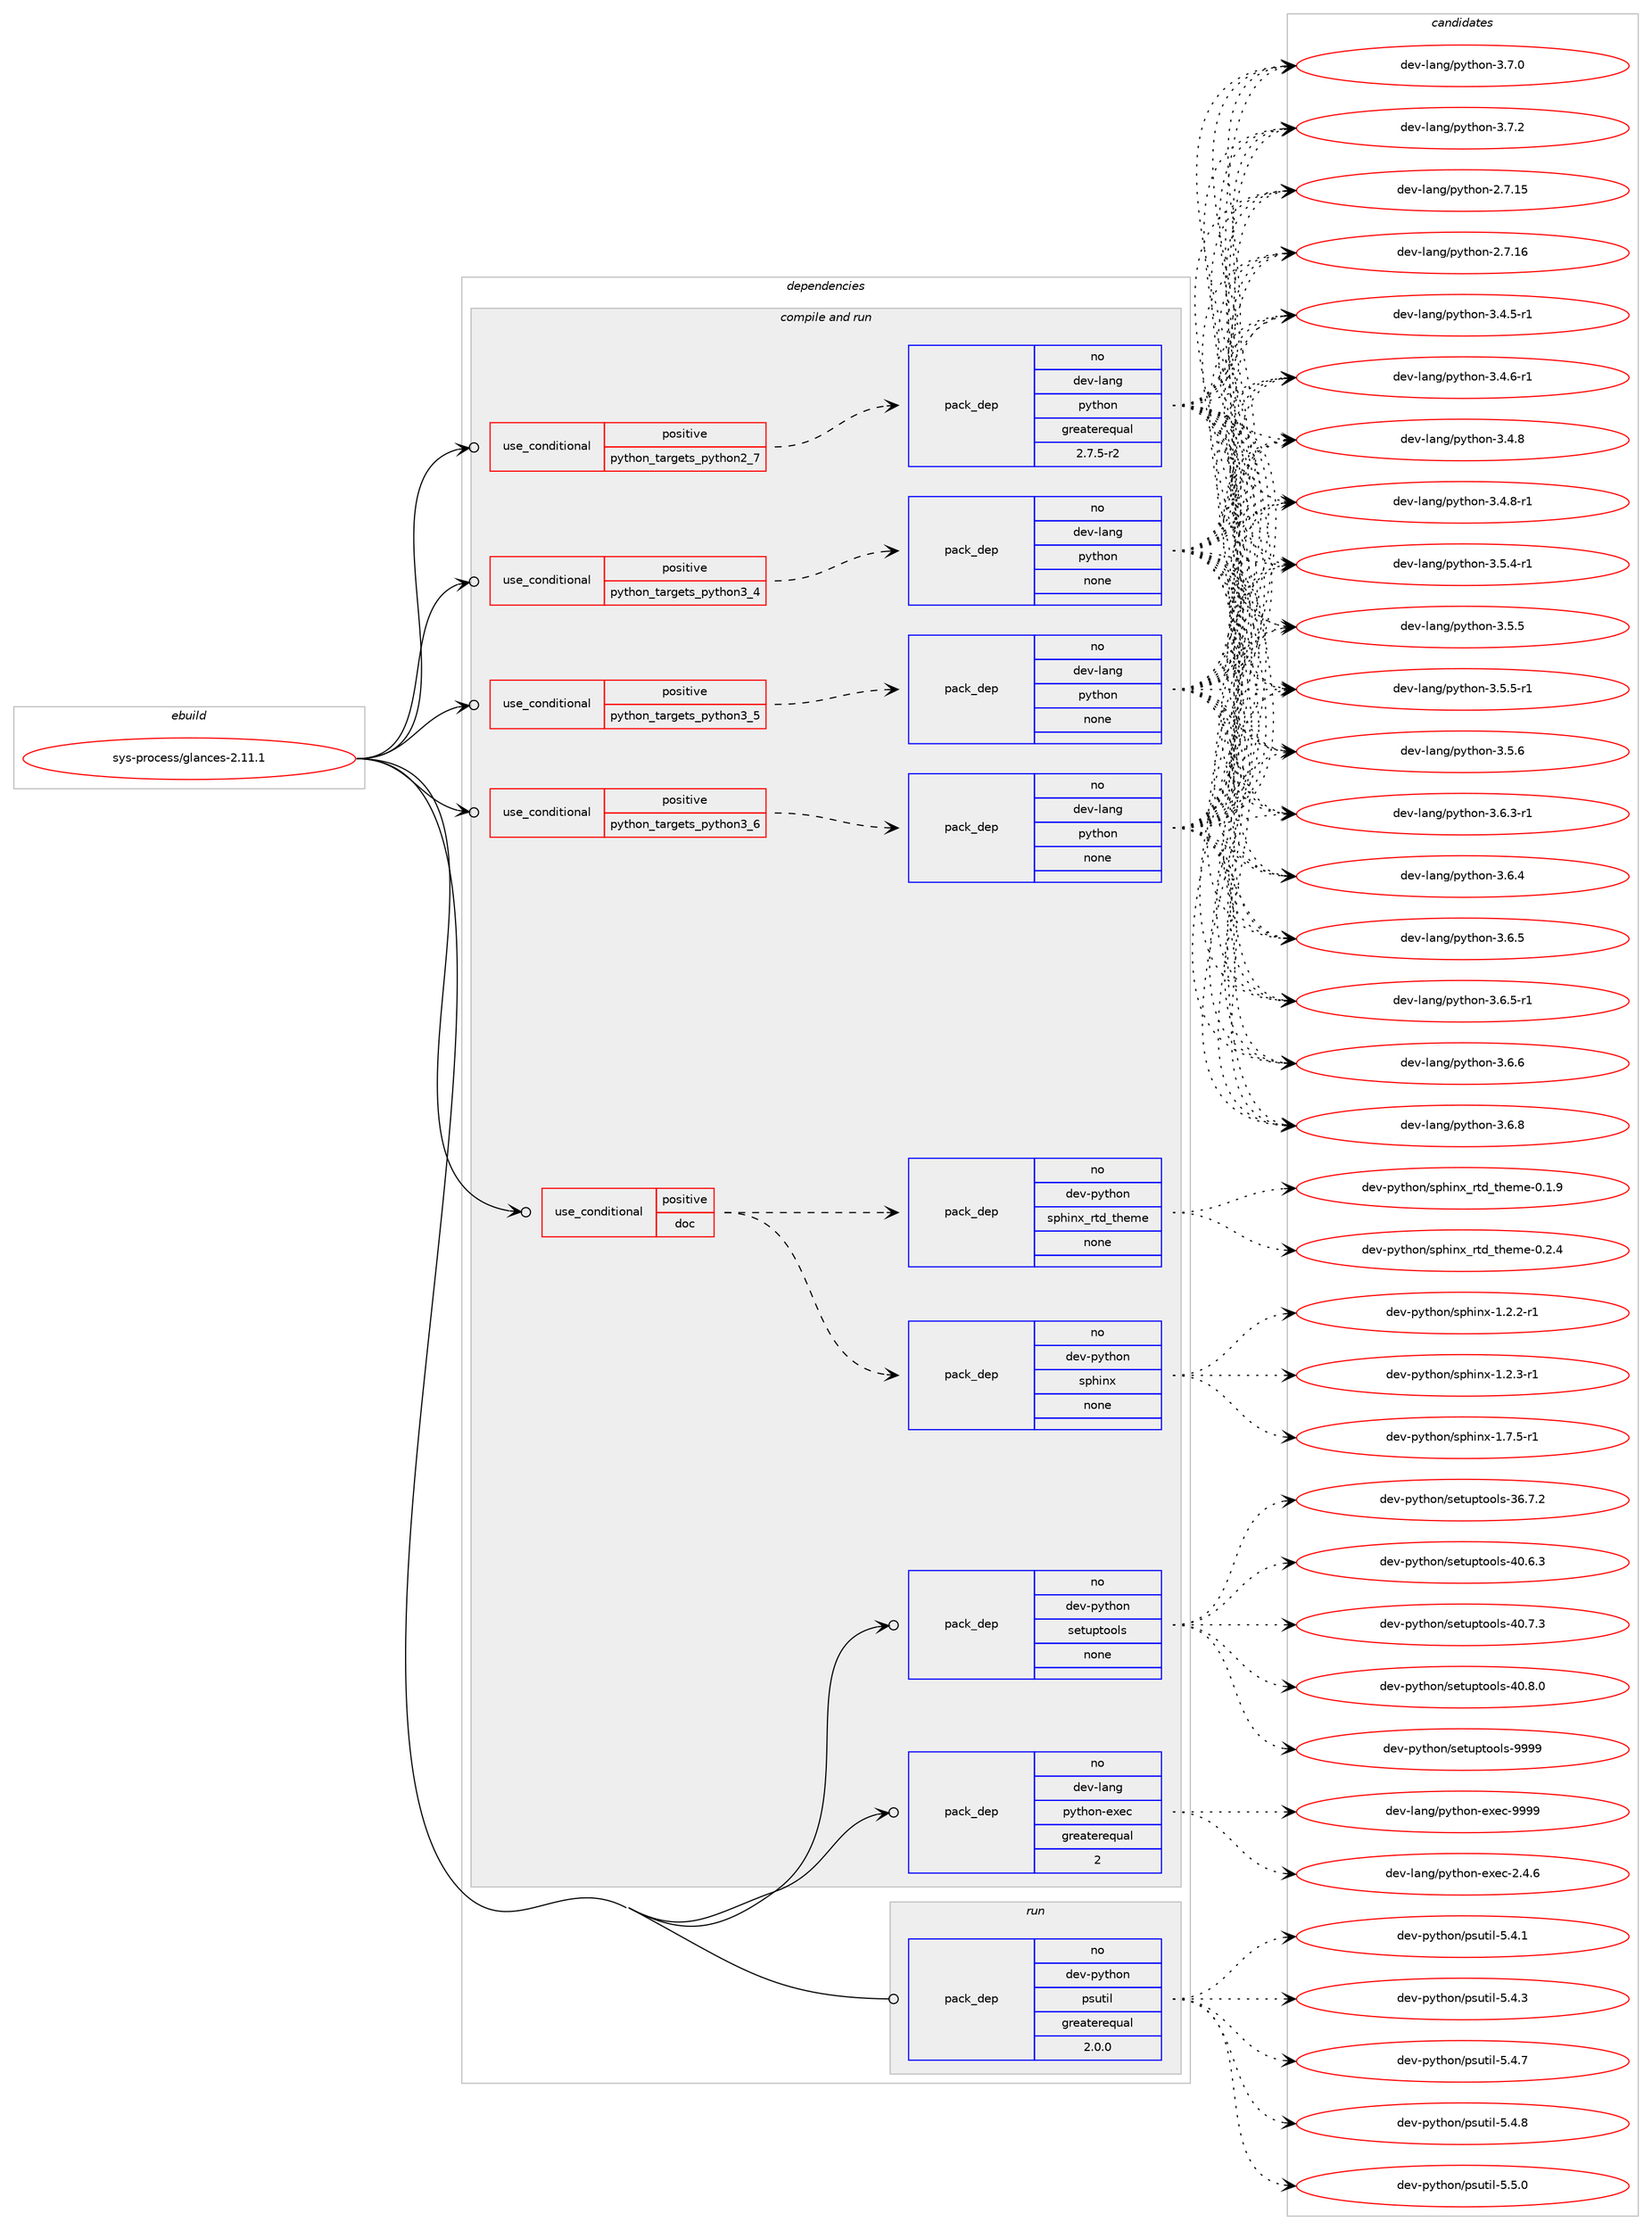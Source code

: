 digraph prolog {

# *************
# Graph options
# *************

newrank=true;
concentrate=true;
compound=true;
graph [rankdir=LR,fontname=Helvetica,fontsize=10,ranksep=1.5];#, ranksep=2.5, nodesep=0.2];
edge  [arrowhead=vee];
node  [fontname=Helvetica,fontsize=10];

# **********
# The ebuild
# **********

subgraph cluster_leftcol {
color=gray;
rank=same;
label=<<i>ebuild</i>>;
id [label="sys-process/glances-2.11.1", color=red, width=4, href="../sys-process/glances-2.11.1.svg"];
}

# ****************
# The dependencies
# ****************

subgraph cluster_midcol {
color=gray;
label=<<i>dependencies</i>>;
subgraph cluster_compile {
fillcolor="#eeeeee";
style=filled;
label=<<i>compile</i>>;
}
subgraph cluster_compileandrun {
fillcolor="#eeeeee";
style=filled;
label=<<i>compile and run</i>>;
subgraph cond462486 {
dependency1740515 [label=<<TABLE BORDER="0" CELLBORDER="1" CELLSPACING="0" CELLPADDING="4"><TR><TD ROWSPAN="3" CELLPADDING="10">use_conditional</TD></TR><TR><TD>positive</TD></TR><TR><TD>doc</TD></TR></TABLE>>, shape=none, color=red];
subgraph pack1249256 {
dependency1740516 [label=<<TABLE BORDER="0" CELLBORDER="1" CELLSPACING="0" CELLPADDING="4" WIDTH="220"><TR><TD ROWSPAN="6" CELLPADDING="30">pack_dep</TD></TR><TR><TD WIDTH="110">no</TD></TR><TR><TD>dev-python</TD></TR><TR><TD>sphinx</TD></TR><TR><TD>none</TD></TR><TR><TD></TD></TR></TABLE>>, shape=none, color=blue];
}
dependency1740515:e -> dependency1740516:w [weight=20,style="dashed",arrowhead="vee"];
subgraph pack1249257 {
dependency1740517 [label=<<TABLE BORDER="0" CELLBORDER="1" CELLSPACING="0" CELLPADDING="4" WIDTH="220"><TR><TD ROWSPAN="6" CELLPADDING="30">pack_dep</TD></TR><TR><TD WIDTH="110">no</TD></TR><TR><TD>dev-python</TD></TR><TR><TD>sphinx_rtd_theme</TD></TR><TR><TD>none</TD></TR><TR><TD></TD></TR></TABLE>>, shape=none, color=blue];
}
dependency1740515:e -> dependency1740517:w [weight=20,style="dashed",arrowhead="vee"];
}
id:e -> dependency1740515:w [weight=20,style="solid",arrowhead="odotvee"];
subgraph cond462487 {
dependency1740518 [label=<<TABLE BORDER="0" CELLBORDER="1" CELLSPACING="0" CELLPADDING="4"><TR><TD ROWSPAN="3" CELLPADDING="10">use_conditional</TD></TR><TR><TD>positive</TD></TR><TR><TD>python_targets_python2_7</TD></TR></TABLE>>, shape=none, color=red];
subgraph pack1249258 {
dependency1740519 [label=<<TABLE BORDER="0" CELLBORDER="1" CELLSPACING="0" CELLPADDING="4" WIDTH="220"><TR><TD ROWSPAN="6" CELLPADDING="30">pack_dep</TD></TR><TR><TD WIDTH="110">no</TD></TR><TR><TD>dev-lang</TD></TR><TR><TD>python</TD></TR><TR><TD>greaterequal</TD></TR><TR><TD>2.7.5-r2</TD></TR></TABLE>>, shape=none, color=blue];
}
dependency1740518:e -> dependency1740519:w [weight=20,style="dashed",arrowhead="vee"];
}
id:e -> dependency1740518:w [weight=20,style="solid",arrowhead="odotvee"];
subgraph cond462488 {
dependency1740520 [label=<<TABLE BORDER="0" CELLBORDER="1" CELLSPACING="0" CELLPADDING="4"><TR><TD ROWSPAN="3" CELLPADDING="10">use_conditional</TD></TR><TR><TD>positive</TD></TR><TR><TD>python_targets_python3_4</TD></TR></TABLE>>, shape=none, color=red];
subgraph pack1249259 {
dependency1740521 [label=<<TABLE BORDER="0" CELLBORDER="1" CELLSPACING="0" CELLPADDING="4" WIDTH="220"><TR><TD ROWSPAN="6" CELLPADDING="30">pack_dep</TD></TR><TR><TD WIDTH="110">no</TD></TR><TR><TD>dev-lang</TD></TR><TR><TD>python</TD></TR><TR><TD>none</TD></TR><TR><TD></TD></TR></TABLE>>, shape=none, color=blue];
}
dependency1740520:e -> dependency1740521:w [weight=20,style="dashed",arrowhead="vee"];
}
id:e -> dependency1740520:w [weight=20,style="solid",arrowhead="odotvee"];
subgraph cond462489 {
dependency1740522 [label=<<TABLE BORDER="0" CELLBORDER="1" CELLSPACING="0" CELLPADDING="4"><TR><TD ROWSPAN="3" CELLPADDING="10">use_conditional</TD></TR><TR><TD>positive</TD></TR><TR><TD>python_targets_python3_5</TD></TR></TABLE>>, shape=none, color=red];
subgraph pack1249260 {
dependency1740523 [label=<<TABLE BORDER="0" CELLBORDER="1" CELLSPACING="0" CELLPADDING="4" WIDTH="220"><TR><TD ROWSPAN="6" CELLPADDING="30">pack_dep</TD></TR><TR><TD WIDTH="110">no</TD></TR><TR><TD>dev-lang</TD></TR><TR><TD>python</TD></TR><TR><TD>none</TD></TR><TR><TD></TD></TR></TABLE>>, shape=none, color=blue];
}
dependency1740522:e -> dependency1740523:w [weight=20,style="dashed",arrowhead="vee"];
}
id:e -> dependency1740522:w [weight=20,style="solid",arrowhead="odotvee"];
subgraph cond462490 {
dependency1740524 [label=<<TABLE BORDER="0" CELLBORDER="1" CELLSPACING="0" CELLPADDING="4"><TR><TD ROWSPAN="3" CELLPADDING="10">use_conditional</TD></TR><TR><TD>positive</TD></TR><TR><TD>python_targets_python3_6</TD></TR></TABLE>>, shape=none, color=red];
subgraph pack1249261 {
dependency1740525 [label=<<TABLE BORDER="0" CELLBORDER="1" CELLSPACING="0" CELLPADDING="4" WIDTH="220"><TR><TD ROWSPAN="6" CELLPADDING="30">pack_dep</TD></TR><TR><TD WIDTH="110">no</TD></TR><TR><TD>dev-lang</TD></TR><TR><TD>python</TD></TR><TR><TD>none</TD></TR><TR><TD></TD></TR></TABLE>>, shape=none, color=blue];
}
dependency1740524:e -> dependency1740525:w [weight=20,style="dashed",arrowhead="vee"];
}
id:e -> dependency1740524:w [weight=20,style="solid",arrowhead="odotvee"];
subgraph pack1249262 {
dependency1740526 [label=<<TABLE BORDER="0" CELLBORDER="1" CELLSPACING="0" CELLPADDING="4" WIDTH="220"><TR><TD ROWSPAN="6" CELLPADDING="30">pack_dep</TD></TR><TR><TD WIDTH="110">no</TD></TR><TR><TD>dev-lang</TD></TR><TR><TD>python-exec</TD></TR><TR><TD>greaterequal</TD></TR><TR><TD>2</TD></TR></TABLE>>, shape=none, color=blue];
}
id:e -> dependency1740526:w [weight=20,style="solid",arrowhead="odotvee"];
subgraph pack1249263 {
dependency1740527 [label=<<TABLE BORDER="0" CELLBORDER="1" CELLSPACING="0" CELLPADDING="4" WIDTH="220"><TR><TD ROWSPAN="6" CELLPADDING="30">pack_dep</TD></TR><TR><TD WIDTH="110">no</TD></TR><TR><TD>dev-python</TD></TR><TR><TD>setuptools</TD></TR><TR><TD>none</TD></TR><TR><TD></TD></TR></TABLE>>, shape=none, color=blue];
}
id:e -> dependency1740527:w [weight=20,style="solid",arrowhead="odotvee"];
}
subgraph cluster_run {
fillcolor="#eeeeee";
style=filled;
label=<<i>run</i>>;
subgraph pack1249264 {
dependency1740528 [label=<<TABLE BORDER="0" CELLBORDER="1" CELLSPACING="0" CELLPADDING="4" WIDTH="220"><TR><TD ROWSPAN="6" CELLPADDING="30">pack_dep</TD></TR><TR><TD WIDTH="110">no</TD></TR><TR><TD>dev-python</TD></TR><TR><TD>psutil</TD></TR><TR><TD>greaterequal</TD></TR><TR><TD>2.0.0</TD></TR></TABLE>>, shape=none, color=blue];
}
id:e -> dependency1740528:w [weight=20,style="solid",arrowhead="odot"];
}
}

# **************
# The candidates
# **************

subgraph cluster_choices {
rank=same;
color=gray;
label=<<i>candidates</i>>;

subgraph choice1249256 {
color=black;
nodesep=1;
choice10010111845112121116104111110471151121041051101204549465046504511449 [label="dev-python/sphinx-1.2.2-r1", color=red, width=4,href="../dev-python/sphinx-1.2.2-r1.svg"];
choice10010111845112121116104111110471151121041051101204549465046514511449 [label="dev-python/sphinx-1.2.3-r1", color=red, width=4,href="../dev-python/sphinx-1.2.3-r1.svg"];
choice10010111845112121116104111110471151121041051101204549465546534511449 [label="dev-python/sphinx-1.7.5-r1", color=red, width=4,href="../dev-python/sphinx-1.7.5-r1.svg"];
dependency1740516:e -> choice10010111845112121116104111110471151121041051101204549465046504511449:w [style=dotted,weight="100"];
dependency1740516:e -> choice10010111845112121116104111110471151121041051101204549465046514511449:w [style=dotted,weight="100"];
dependency1740516:e -> choice10010111845112121116104111110471151121041051101204549465546534511449:w [style=dotted,weight="100"];
}
subgraph choice1249257 {
color=black;
nodesep=1;
choice10010111845112121116104111110471151121041051101209511411610095116104101109101454846494657 [label="dev-python/sphinx_rtd_theme-0.1.9", color=red, width=4,href="../dev-python/sphinx_rtd_theme-0.1.9.svg"];
choice10010111845112121116104111110471151121041051101209511411610095116104101109101454846504652 [label="dev-python/sphinx_rtd_theme-0.2.4", color=red, width=4,href="../dev-python/sphinx_rtd_theme-0.2.4.svg"];
dependency1740517:e -> choice10010111845112121116104111110471151121041051101209511411610095116104101109101454846494657:w [style=dotted,weight="100"];
dependency1740517:e -> choice10010111845112121116104111110471151121041051101209511411610095116104101109101454846504652:w [style=dotted,weight="100"];
}
subgraph choice1249258 {
color=black;
nodesep=1;
choice10010111845108971101034711212111610411111045504655464953 [label="dev-lang/python-2.7.15", color=red, width=4,href="../dev-lang/python-2.7.15.svg"];
choice10010111845108971101034711212111610411111045504655464954 [label="dev-lang/python-2.7.16", color=red, width=4,href="../dev-lang/python-2.7.16.svg"];
choice1001011184510897110103471121211161041111104551465246534511449 [label="dev-lang/python-3.4.5-r1", color=red, width=4,href="../dev-lang/python-3.4.5-r1.svg"];
choice1001011184510897110103471121211161041111104551465246544511449 [label="dev-lang/python-3.4.6-r1", color=red, width=4,href="../dev-lang/python-3.4.6-r1.svg"];
choice100101118451089711010347112121116104111110455146524656 [label="dev-lang/python-3.4.8", color=red, width=4,href="../dev-lang/python-3.4.8.svg"];
choice1001011184510897110103471121211161041111104551465246564511449 [label="dev-lang/python-3.4.8-r1", color=red, width=4,href="../dev-lang/python-3.4.8-r1.svg"];
choice1001011184510897110103471121211161041111104551465346524511449 [label="dev-lang/python-3.5.4-r1", color=red, width=4,href="../dev-lang/python-3.5.4-r1.svg"];
choice100101118451089711010347112121116104111110455146534653 [label="dev-lang/python-3.5.5", color=red, width=4,href="../dev-lang/python-3.5.5.svg"];
choice1001011184510897110103471121211161041111104551465346534511449 [label="dev-lang/python-3.5.5-r1", color=red, width=4,href="../dev-lang/python-3.5.5-r1.svg"];
choice100101118451089711010347112121116104111110455146534654 [label="dev-lang/python-3.5.6", color=red, width=4,href="../dev-lang/python-3.5.6.svg"];
choice1001011184510897110103471121211161041111104551465446514511449 [label="dev-lang/python-3.6.3-r1", color=red, width=4,href="../dev-lang/python-3.6.3-r1.svg"];
choice100101118451089711010347112121116104111110455146544652 [label="dev-lang/python-3.6.4", color=red, width=4,href="../dev-lang/python-3.6.4.svg"];
choice100101118451089711010347112121116104111110455146544653 [label="dev-lang/python-3.6.5", color=red, width=4,href="../dev-lang/python-3.6.5.svg"];
choice1001011184510897110103471121211161041111104551465446534511449 [label="dev-lang/python-3.6.5-r1", color=red, width=4,href="../dev-lang/python-3.6.5-r1.svg"];
choice100101118451089711010347112121116104111110455146544654 [label="dev-lang/python-3.6.6", color=red, width=4,href="../dev-lang/python-3.6.6.svg"];
choice100101118451089711010347112121116104111110455146544656 [label="dev-lang/python-3.6.8", color=red, width=4,href="../dev-lang/python-3.6.8.svg"];
choice100101118451089711010347112121116104111110455146554648 [label="dev-lang/python-3.7.0", color=red, width=4,href="../dev-lang/python-3.7.0.svg"];
choice100101118451089711010347112121116104111110455146554650 [label="dev-lang/python-3.7.2", color=red, width=4,href="../dev-lang/python-3.7.2.svg"];
dependency1740519:e -> choice10010111845108971101034711212111610411111045504655464953:w [style=dotted,weight="100"];
dependency1740519:e -> choice10010111845108971101034711212111610411111045504655464954:w [style=dotted,weight="100"];
dependency1740519:e -> choice1001011184510897110103471121211161041111104551465246534511449:w [style=dotted,weight="100"];
dependency1740519:e -> choice1001011184510897110103471121211161041111104551465246544511449:w [style=dotted,weight="100"];
dependency1740519:e -> choice100101118451089711010347112121116104111110455146524656:w [style=dotted,weight="100"];
dependency1740519:e -> choice1001011184510897110103471121211161041111104551465246564511449:w [style=dotted,weight="100"];
dependency1740519:e -> choice1001011184510897110103471121211161041111104551465346524511449:w [style=dotted,weight="100"];
dependency1740519:e -> choice100101118451089711010347112121116104111110455146534653:w [style=dotted,weight="100"];
dependency1740519:e -> choice1001011184510897110103471121211161041111104551465346534511449:w [style=dotted,weight="100"];
dependency1740519:e -> choice100101118451089711010347112121116104111110455146534654:w [style=dotted,weight="100"];
dependency1740519:e -> choice1001011184510897110103471121211161041111104551465446514511449:w [style=dotted,weight="100"];
dependency1740519:e -> choice100101118451089711010347112121116104111110455146544652:w [style=dotted,weight="100"];
dependency1740519:e -> choice100101118451089711010347112121116104111110455146544653:w [style=dotted,weight="100"];
dependency1740519:e -> choice1001011184510897110103471121211161041111104551465446534511449:w [style=dotted,weight="100"];
dependency1740519:e -> choice100101118451089711010347112121116104111110455146544654:w [style=dotted,weight="100"];
dependency1740519:e -> choice100101118451089711010347112121116104111110455146544656:w [style=dotted,weight="100"];
dependency1740519:e -> choice100101118451089711010347112121116104111110455146554648:w [style=dotted,weight="100"];
dependency1740519:e -> choice100101118451089711010347112121116104111110455146554650:w [style=dotted,weight="100"];
}
subgraph choice1249259 {
color=black;
nodesep=1;
choice10010111845108971101034711212111610411111045504655464953 [label="dev-lang/python-2.7.15", color=red, width=4,href="../dev-lang/python-2.7.15.svg"];
choice10010111845108971101034711212111610411111045504655464954 [label="dev-lang/python-2.7.16", color=red, width=4,href="../dev-lang/python-2.7.16.svg"];
choice1001011184510897110103471121211161041111104551465246534511449 [label="dev-lang/python-3.4.5-r1", color=red, width=4,href="../dev-lang/python-3.4.5-r1.svg"];
choice1001011184510897110103471121211161041111104551465246544511449 [label="dev-lang/python-3.4.6-r1", color=red, width=4,href="../dev-lang/python-3.4.6-r1.svg"];
choice100101118451089711010347112121116104111110455146524656 [label="dev-lang/python-3.4.8", color=red, width=4,href="../dev-lang/python-3.4.8.svg"];
choice1001011184510897110103471121211161041111104551465246564511449 [label="dev-lang/python-3.4.8-r1", color=red, width=4,href="../dev-lang/python-3.4.8-r1.svg"];
choice1001011184510897110103471121211161041111104551465346524511449 [label="dev-lang/python-3.5.4-r1", color=red, width=4,href="../dev-lang/python-3.5.4-r1.svg"];
choice100101118451089711010347112121116104111110455146534653 [label="dev-lang/python-3.5.5", color=red, width=4,href="../dev-lang/python-3.5.5.svg"];
choice1001011184510897110103471121211161041111104551465346534511449 [label="dev-lang/python-3.5.5-r1", color=red, width=4,href="../dev-lang/python-3.5.5-r1.svg"];
choice100101118451089711010347112121116104111110455146534654 [label="dev-lang/python-3.5.6", color=red, width=4,href="../dev-lang/python-3.5.6.svg"];
choice1001011184510897110103471121211161041111104551465446514511449 [label="dev-lang/python-3.6.3-r1", color=red, width=4,href="../dev-lang/python-3.6.3-r1.svg"];
choice100101118451089711010347112121116104111110455146544652 [label="dev-lang/python-3.6.4", color=red, width=4,href="../dev-lang/python-3.6.4.svg"];
choice100101118451089711010347112121116104111110455146544653 [label="dev-lang/python-3.6.5", color=red, width=4,href="../dev-lang/python-3.6.5.svg"];
choice1001011184510897110103471121211161041111104551465446534511449 [label="dev-lang/python-3.6.5-r1", color=red, width=4,href="../dev-lang/python-3.6.5-r1.svg"];
choice100101118451089711010347112121116104111110455146544654 [label="dev-lang/python-3.6.6", color=red, width=4,href="../dev-lang/python-3.6.6.svg"];
choice100101118451089711010347112121116104111110455146544656 [label="dev-lang/python-3.6.8", color=red, width=4,href="../dev-lang/python-3.6.8.svg"];
choice100101118451089711010347112121116104111110455146554648 [label="dev-lang/python-3.7.0", color=red, width=4,href="../dev-lang/python-3.7.0.svg"];
choice100101118451089711010347112121116104111110455146554650 [label="dev-lang/python-3.7.2", color=red, width=4,href="../dev-lang/python-3.7.2.svg"];
dependency1740521:e -> choice10010111845108971101034711212111610411111045504655464953:w [style=dotted,weight="100"];
dependency1740521:e -> choice10010111845108971101034711212111610411111045504655464954:w [style=dotted,weight="100"];
dependency1740521:e -> choice1001011184510897110103471121211161041111104551465246534511449:w [style=dotted,weight="100"];
dependency1740521:e -> choice1001011184510897110103471121211161041111104551465246544511449:w [style=dotted,weight="100"];
dependency1740521:e -> choice100101118451089711010347112121116104111110455146524656:w [style=dotted,weight="100"];
dependency1740521:e -> choice1001011184510897110103471121211161041111104551465246564511449:w [style=dotted,weight="100"];
dependency1740521:e -> choice1001011184510897110103471121211161041111104551465346524511449:w [style=dotted,weight="100"];
dependency1740521:e -> choice100101118451089711010347112121116104111110455146534653:w [style=dotted,weight="100"];
dependency1740521:e -> choice1001011184510897110103471121211161041111104551465346534511449:w [style=dotted,weight="100"];
dependency1740521:e -> choice100101118451089711010347112121116104111110455146534654:w [style=dotted,weight="100"];
dependency1740521:e -> choice1001011184510897110103471121211161041111104551465446514511449:w [style=dotted,weight="100"];
dependency1740521:e -> choice100101118451089711010347112121116104111110455146544652:w [style=dotted,weight="100"];
dependency1740521:e -> choice100101118451089711010347112121116104111110455146544653:w [style=dotted,weight="100"];
dependency1740521:e -> choice1001011184510897110103471121211161041111104551465446534511449:w [style=dotted,weight="100"];
dependency1740521:e -> choice100101118451089711010347112121116104111110455146544654:w [style=dotted,weight="100"];
dependency1740521:e -> choice100101118451089711010347112121116104111110455146544656:w [style=dotted,weight="100"];
dependency1740521:e -> choice100101118451089711010347112121116104111110455146554648:w [style=dotted,weight="100"];
dependency1740521:e -> choice100101118451089711010347112121116104111110455146554650:w [style=dotted,weight="100"];
}
subgraph choice1249260 {
color=black;
nodesep=1;
choice10010111845108971101034711212111610411111045504655464953 [label="dev-lang/python-2.7.15", color=red, width=4,href="../dev-lang/python-2.7.15.svg"];
choice10010111845108971101034711212111610411111045504655464954 [label="dev-lang/python-2.7.16", color=red, width=4,href="../dev-lang/python-2.7.16.svg"];
choice1001011184510897110103471121211161041111104551465246534511449 [label="dev-lang/python-3.4.5-r1", color=red, width=4,href="../dev-lang/python-3.4.5-r1.svg"];
choice1001011184510897110103471121211161041111104551465246544511449 [label="dev-lang/python-3.4.6-r1", color=red, width=4,href="../dev-lang/python-3.4.6-r1.svg"];
choice100101118451089711010347112121116104111110455146524656 [label="dev-lang/python-3.4.8", color=red, width=4,href="../dev-lang/python-3.4.8.svg"];
choice1001011184510897110103471121211161041111104551465246564511449 [label="dev-lang/python-3.4.8-r1", color=red, width=4,href="../dev-lang/python-3.4.8-r1.svg"];
choice1001011184510897110103471121211161041111104551465346524511449 [label="dev-lang/python-3.5.4-r1", color=red, width=4,href="../dev-lang/python-3.5.4-r1.svg"];
choice100101118451089711010347112121116104111110455146534653 [label="dev-lang/python-3.5.5", color=red, width=4,href="../dev-lang/python-3.5.5.svg"];
choice1001011184510897110103471121211161041111104551465346534511449 [label="dev-lang/python-3.5.5-r1", color=red, width=4,href="../dev-lang/python-3.5.5-r1.svg"];
choice100101118451089711010347112121116104111110455146534654 [label="dev-lang/python-3.5.6", color=red, width=4,href="../dev-lang/python-3.5.6.svg"];
choice1001011184510897110103471121211161041111104551465446514511449 [label="dev-lang/python-3.6.3-r1", color=red, width=4,href="../dev-lang/python-3.6.3-r1.svg"];
choice100101118451089711010347112121116104111110455146544652 [label="dev-lang/python-3.6.4", color=red, width=4,href="../dev-lang/python-3.6.4.svg"];
choice100101118451089711010347112121116104111110455146544653 [label="dev-lang/python-3.6.5", color=red, width=4,href="../dev-lang/python-3.6.5.svg"];
choice1001011184510897110103471121211161041111104551465446534511449 [label="dev-lang/python-3.6.5-r1", color=red, width=4,href="../dev-lang/python-3.6.5-r1.svg"];
choice100101118451089711010347112121116104111110455146544654 [label="dev-lang/python-3.6.6", color=red, width=4,href="../dev-lang/python-3.6.6.svg"];
choice100101118451089711010347112121116104111110455146544656 [label="dev-lang/python-3.6.8", color=red, width=4,href="../dev-lang/python-3.6.8.svg"];
choice100101118451089711010347112121116104111110455146554648 [label="dev-lang/python-3.7.0", color=red, width=4,href="../dev-lang/python-3.7.0.svg"];
choice100101118451089711010347112121116104111110455146554650 [label="dev-lang/python-3.7.2", color=red, width=4,href="../dev-lang/python-3.7.2.svg"];
dependency1740523:e -> choice10010111845108971101034711212111610411111045504655464953:w [style=dotted,weight="100"];
dependency1740523:e -> choice10010111845108971101034711212111610411111045504655464954:w [style=dotted,weight="100"];
dependency1740523:e -> choice1001011184510897110103471121211161041111104551465246534511449:w [style=dotted,weight="100"];
dependency1740523:e -> choice1001011184510897110103471121211161041111104551465246544511449:w [style=dotted,weight="100"];
dependency1740523:e -> choice100101118451089711010347112121116104111110455146524656:w [style=dotted,weight="100"];
dependency1740523:e -> choice1001011184510897110103471121211161041111104551465246564511449:w [style=dotted,weight="100"];
dependency1740523:e -> choice1001011184510897110103471121211161041111104551465346524511449:w [style=dotted,weight="100"];
dependency1740523:e -> choice100101118451089711010347112121116104111110455146534653:w [style=dotted,weight="100"];
dependency1740523:e -> choice1001011184510897110103471121211161041111104551465346534511449:w [style=dotted,weight="100"];
dependency1740523:e -> choice100101118451089711010347112121116104111110455146534654:w [style=dotted,weight="100"];
dependency1740523:e -> choice1001011184510897110103471121211161041111104551465446514511449:w [style=dotted,weight="100"];
dependency1740523:e -> choice100101118451089711010347112121116104111110455146544652:w [style=dotted,weight="100"];
dependency1740523:e -> choice100101118451089711010347112121116104111110455146544653:w [style=dotted,weight="100"];
dependency1740523:e -> choice1001011184510897110103471121211161041111104551465446534511449:w [style=dotted,weight="100"];
dependency1740523:e -> choice100101118451089711010347112121116104111110455146544654:w [style=dotted,weight="100"];
dependency1740523:e -> choice100101118451089711010347112121116104111110455146544656:w [style=dotted,weight="100"];
dependency1740523:e -> choice100101118451089711010347112121116104111110455146554648:w [style=dotted,weight="100"];
dependency1740523:e -> choice100101118451089711010347112121116104111110455146554650:w [style=dotted,weight="100"];
}
subgraph choice1249261 {
color=black;
nodesep=1;
choice10010111845108971101034711212111610411111045504655464953 [label="dev-lang/python-2.7.15", color=red, width=4,href="../dev-lang/python-2.7.15.svg"];
choice10010111845108971101034711212111610411111045504655464954 [label="dev-lang/python-2.7.16", color=red, width=4,href="../dev-lang/python-2.7.16.svg"];
choice1001011184510897110103471121211161041111104551465246534511449 [label="dev-lang/python-3.4.5-r1", color=red, width=4,href="../dev-lang/python-3.4.5-r1.svg"];
choice1001011184510897110103471121211161041111104551465246544511449 [label="dev-lang/python-3.4.6-r1", color=red, width=4,href="../dev-lang/python-3.4.6-r1.svg"];
choice100101118451089711010347112121116104111110455146524656 [label="dev-lang/python-3.4.8", color=red, width=4,href="../dev-lang/python-3.4.8.svg"];
choice1001011184510897110103471121211161041111104551465246564511449 [label="dev-lang/python-3.4.8-r1", color=red, width=4,href="../dev-lang/python-3.4.8-r1.svg"];
choice1001011184510897110103471121211161041111104551465346524511449 [label="dev-lang/python-3.5.4-r1", color=red, width=4,href="../dev-lang/python-3.5.4-r1.svg"];
choice100101118451089711010347112121116104111110455146534653 [label="dev-lang/python-3.5.5", color=red, width=4,href="../dev-lang/python-3.5.5.svg"];
choice1001011184510897110103471121211161041111104551465346534511449 [label="dev-lang/python-3.5.5-r1", color=red, width=4,href="../dev-lang/python-3.5.5-r1.svg"];
choice100101118451089711010347112121116104111110455146534654 [label="dev-lang/python-3.5.6", color=red, width=4,href="../dev-lang/python-3.5.6.svg"];
choice1001011184510897110103471121211161041111104551465446514511449 [label="dev-lang/python-3.6.3-r1", color=red, width=4,href="../dev-lang/python-3.6.3-r1.svg"];
choice100101118451089711010347112121116104111110455146544652 [label="dev-lang/python-3.6.4", color=red, width=4,href="../dev-lang/python-3.6.4.svg"];
choice100101118451089711010347112121116104111110455146544653 [label="dev-lang/python-3.6.5", color=red, width=4,href="../dev-lang/python-3.6.5.svg"];
choice1001011184510897110103471121211161041111104551465446534511449 [label="dev-lang/python-3.6.5-r1", color=red, width=4,href="../dev-lang/python-3.6.5-r1.svg"];
choice100101118451089711010347112121116104111110455146544654 [label="dev-lang/python-3.6.6", color=red, width=4,href="../dev-lang/python-3.6.6.svg"];
choice100101118451089711010347112121116104111110455146544656 [label="dev-lang/python-3.6.8", color=red, width=4,href="../dev-lang/python-3.6.8.svg"];
choice100101118451089711010347112121116104111110455146554648 [label="dev-lang/python-3.7.0", color=red, width=4,href="../dev-lang/python-3.7.0.svg"];
choice100101118451089711010347112121116104111110455146554650 [label="dev-lang/python-3.7.2", color=red, width=4,href="../dev-lang/python-3.7.2.svg"];
dependency1740525:e -> choice10010111845108971101034711212111610411111045504655464953:w [style=dotted,weight="100"];
dependency1740525:e -> choice10010111845108971101034711212111610411111045504655464954:w [style=dotted,weight="100"];
dependency1740525:e -> choice1001011184510897110103471121211161041111104551465246534511449:w [style=dotted,weight="100"];
dependency1740525:e -> choice1001011184510897110103471121211161041111104551465246544511449:w [style=dotted,weight="100"];
dependency1740525:e -> choice100101118451089711010347112121116104111110455146524656:w [style=dotted,weight="100"];
dependency1740525:e -> choice1001011184510897110103471121211161041111104551465246564511449:w [style=dotted,weight="100"];
dependency1740525:e -> choice1001011184510897110103471121211161041111104551465346524511449:w [style=dotted,weight="100"];
dependency1740525:e -> choice100101118451089711010347112121116104111110455146534653:w [style=dotted,weight="100"];
dependency1740525:e -> choice1001011184510897110103471121211161041111104551465346534511449:w [style=dotted,weight="100"];
dependency1740525:e -> choice100101118451089711010347112121116104111110455146534654:w [style=dotted,weight="100"];
dependency1740525:e -> choice1001011184510897110103471121211161041111104551465446514511449:w [style=dotted,weight="100"];
dependency1740525:e -> choice100101118451089711010347112121116104111110455146544652:w [style=dotted,weight="100"];
dependency1740525:e -> choice100101118451089711010347112121116104111110455146544653:w [style=dotted,weight="100"];
dependency1740525:e -> choice1001011184510897110103471121211161041111104551465446534511449:w [style=dotted,weight="100"];
dependency1740525:e -> choice100101118451089711010347112121116104111110455146544654:w [style=dotted,weight="100"];
dependency1740525:e -> choice100101118451089711010347112121116104111110455146544656:w [style=dotted,weight="100"];
dependency1740525:e -> choice100101118451089711010347112121116104111110455146554648:w [style=dotted,weight="100"];
dependency1740525:e -> choice100101118451089711010347112121116104111110455146554650:w [style=dotted,weight="100"];
}
subgraph choice1249262 {
color=black;
nodesep=1;
choice1001011184510897110103471121211161041111104510112010199455046524654 [label="dev-lang/python-exec-2.4.6", color=red, width=4,href="../dev-lang/python-exec-2.4.6.svg"];
choice10010111845108971101034711212111610411111045101120101994557575757 [label="dev-lang/python-exec-9999", color=red, width=4,href="../dev-lang/python-exec-9999.svg"];
dependency1740526:e -> choice1001011184510897110103471121211161041111104510112010199455046524654:w [style=dotted,weight="100"];
dependency1740526:e -> choice10010111845108971101034711212111610411111045101120101994557575757:w [style=dotted,weight="100"];
}
subgraph choice1249263 {
color=black;
nodesep=1;
choice100101118451121211161041111104711510111611711211611111110811545515446554650 [label="dev-python/setuptools-36.7.2", color=red, width=4,href="../dev-python/setuptools-36.7.2.svg"];
choice100101118451121211161041111104711510111611711211611111110811545524846544651 [label="dev-python/setuptools-40.6.3", color=red, width=4,href="../dev-python/setuptools-40.6.3.svg"];
choice100101118451121211161041111104711510111611711211611111110811545524846554651 [label="dev-python/setuptools-40.7.3", color=red, width=4,href="../dev-python/setuptools-40.7.3.svg"];
choice100101118451121211161041111104711510111611711211611111110811545524846564648 [label="dev-python/setuptools-40.8.0", color=red, width=4,href="../dev-python/setuptools-40.8.0.svg"];
choice10010111845112121116104111110471151011161171121161111111081154557575757 [label="dev-python/setuptools-9999", color=red, width=4,href="../dev-python/setuptools-9999.svg"];
dependency1740527:e -> choice100101118451121211161041111104711510111611711211611111110811545515446554650:w [style=dotted,weight="100"];
dependency1740527:e -> choice100101118451121211161041111104711510111611711211611111110811545524846544651:w [style=dotted,weight="100"];
dependency1740527:e -> choice100101118451121211161041111104711510111611711211611111110811545524846554651:w [style=dotted,weight="100"];
dependency1740527:e -> choice100101118451121211161041111104711510111611711211611111110811545524846564648:w [style=dotted,weight="100"];
dependency1740527:e -> choice10010111845112121116104111110471151011161171121161111111081154557575757:w [style=dotted,weight="100"];
}
subgraph choice1249264 {
color=black;
nodesep=1;
choice1001011184511212111610411111047112115117116105108455346524649 [label="dev-python/psutil-5.4.1", color=red, width=4,href="../dev-python/psutil-5.4.1.svg"];
choice1001011184511212111610411111047112115117116105108455346524651 [label="dev-python/psutil-5.4.3", color=red, width=4,href="../dev-python/psutil-5.4.3.svg"];
choice1001011184511212111610411111047112115117116105108455346524655 [label="dev-python/psutil-5.4.7", color=red, width=4,href="../dev-python/psutil-5.4.7.svg"];
choice1001011184511212111610411111047112115117116105108455346524656 [label="dev-python/psutil-5.4.8", color=red, width=4,href="../dev-python/psutil-5.4.8.svg"];
choice1001011184511212111610411111047112115117116105108455346534648 [label="dev-python/psutil-5.5.0", color=red, width=4,href="../dev-python/psutil-5.5.0.svg"];
dependency1740528:e -> choice1001011184511212111610411111047112115117116105108455346524649:w [style=dotted,weight="100"];
dependency1740528:e -> choice1001011184511212111610411111047112115117116105108455346524651:w [style=dotted,weight="100"];
dependency1740528:e -> choice1001011184511212111610411111047112115117116105108455346524655:w [style=dotted,weight="100"];
dependency1740528:e -> choice1001011184511212111610411111047112115117116105108455346524656:w [style=dotted,weight="100"];
dependency1740528:e -> choice1001011184511212111610411111047112115117116105108455346534648:w [style=dotted,weight="100"];
}
}

}
